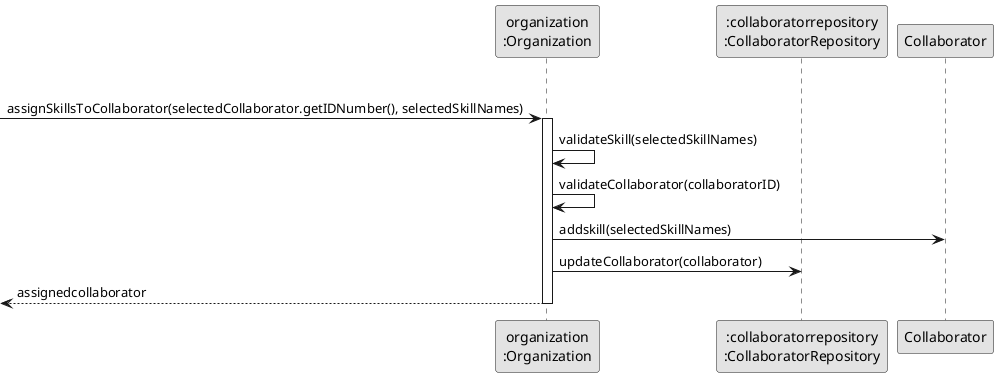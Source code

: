 @startuml
skinparam monochrome true
skinparam packageStyle rectangle
skinparam shadowing false

participant "organization\n:Organization" as ORG
participant ":collaboratorrepository\n:CollaboratorRepository" as CR
participant "Collaborator" as COLABORADOR

    group Assign Skill
            -> ORG: assignSkillsToCollaborator(selectedCollaborator.getIDNumber(), selectedSkillNames)
            activate ORG



                    ORG -> ORG: validateSkill(selectedSkillNames)
                    ORG -> ORG: validateCollaborator(collaboratorID)
                ORG -> COLABORADOR: addskill(selectedSkillNames)
                ORG -> CR: updateCollaborator(collaborator)


               <-- ORG : assignedcollaborator

            deactivate ORG


                        deactivate ORG



@enduml